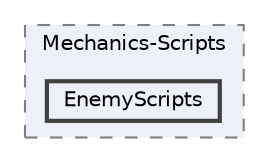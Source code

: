 digraph "C:/Users/rober/Documents/5.GameDev/UnityProject/True-GameDev/Tower Defense/Assets/_1.Scripts/Mechanics-Scripts/EnemyScripts"
{
 // LATEX_PDF_SIZE
  bgcolor="transparent";
  edge [fontname=Helvetica,fontsize=10,labelfontname=Helvetica,labelfontsize=10];
  node [fontname=Helvetica,fontsize=10,shape=box,height=0.2,width=0.4];
  compound=true
  subgraph clusterdir_aba8281cd949cf5ffc4663bdf2517ac9 {
    graph [ bgcolor="#edf0f7", pencolor="grey50", label="Mechanics-Scripts", fontname=Helvetica,fontsize=10 style="filled,dashed", URL="dir_aba8281cd949cf5ffc4663bdf2517ac9.html",tooltip=""]
  dir_99c88882458faa6c690be783cee2f97a [label="EnemyScripts", fillcolor="#edf0f7", color="grey25", style="filled,bold", URL="dir_99c88882458faa6c690be783cee2f97a.html",tooltip=""];
  }
}
